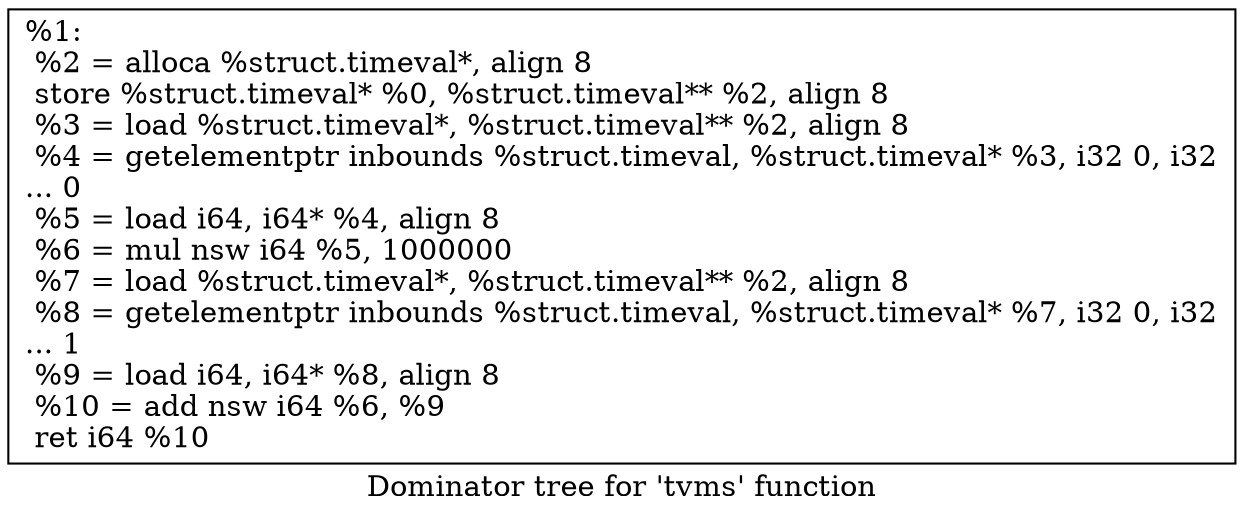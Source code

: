 digraph "Dominator tree for 'tvms' function" {
	label="Dominator tree for 'tvms' function";

	Node0x224b8b0 [shape=record,label="{%1:\l  %2 = alloca %struct.timeval*, align 8\l  store %struct.timeval* %0, %struct.timeval** %2, align 8\l  %3 = load %struct.timeval*, %struct.timeval** %2, align 8\l  %4 = getelementptr inbounds %struct.timeval, %struct.timeval* %3, i32 0, i32\l... 0\l  %5 = load i64, i64* %4, align 8\l  %6 = mul nsw i64 %5, 1000000\l  %7 = load %struct.timeval*, %struct.timeval** %2, align 8\l  %8 = getelementptr inbounds %struct.timeval, %struct.timeval* %7, i32 0, i32\l... 1\l  %9 = load i64, i64* %8, align 8\l  %10 = add nsw i64 %6, %9\l  ret i64 %10\l}"];
}
